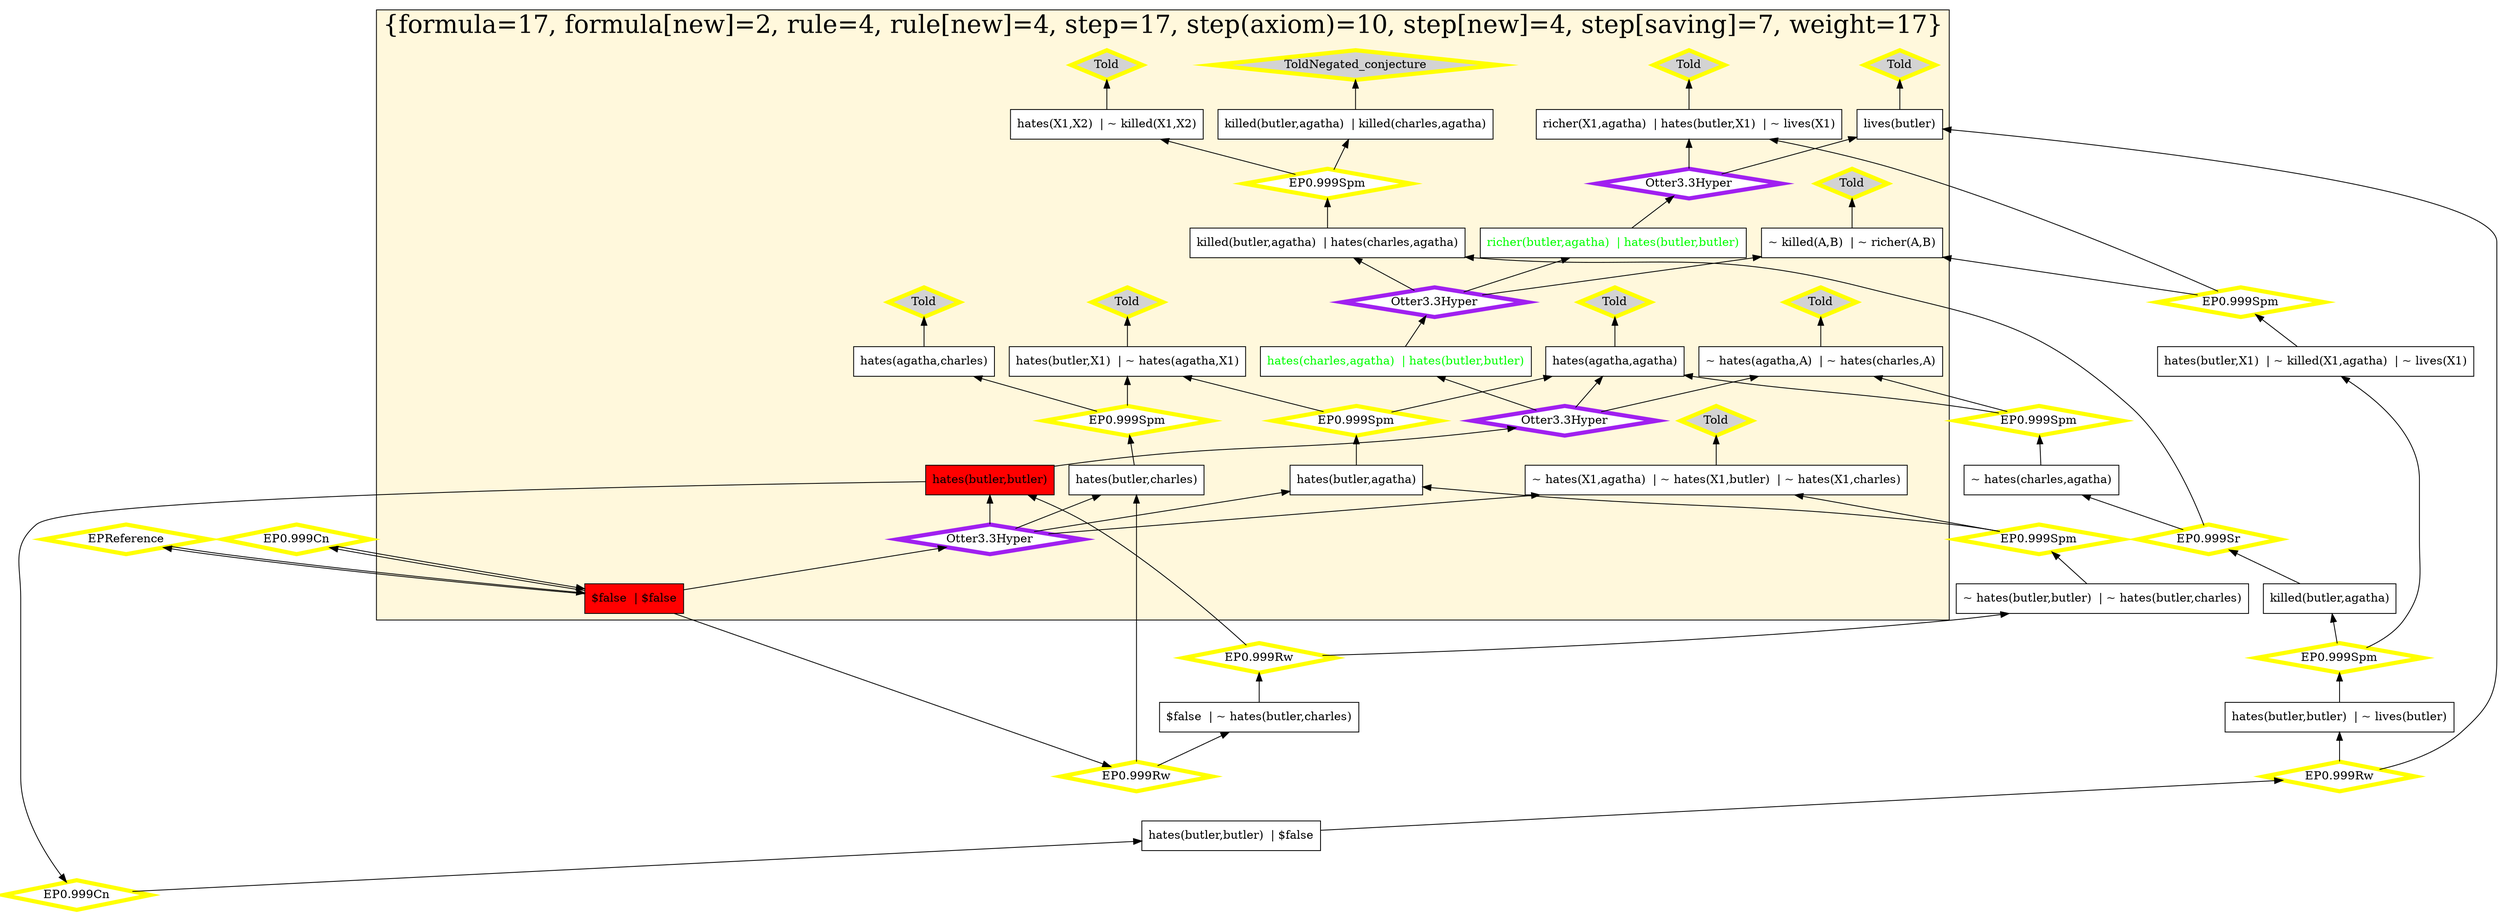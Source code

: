 digraph g 
{ rankdir=BT;
   
  "x_474" [ URL="http://inference-web.org/proofs/tptp/Solutions/PUZ/PUZ001-1/EP---1.1/answer.owl#ns_5_conclusion" color="black" shape="box" label="~ hates(agatha,X1)  | ~ hates(charles,X1)" fillcolor="white" style="filled"  ];
  "x_500" [ fontcolor="green" URL="http://inference-web.org/proofs/tptp/Solutions/PUZ/PUZ001-1/Otter---3.3/answer.owl#ns_20_conclusion" color="black" shape="box" label="hates(charles,agatha)  | hates(butler,butler)" fillcolor="white" style="filled"  ];
  "x_456" [ URL="http://inference-web.org/proofs/tptp/Solutions/PUZ/PUZ001-1/EP---1.1/answer.owl#ns_14_conclusion" color="black" shape="box" label="hates(butler,agatha)" fillcolor="white" style="filled"  ];
  "x_501" [ URL="http://inference-web.org/proofs/tptp/Solutions/PUZ/PUZ001-1/EP---1.1/answer.owl#ns_4_conclusion" color="black" shape="box" label="~ killed(X1,X2)  | ~ richer(X1,X2)" fillcolor="white" style="filled"  ];
  "x_475" [ URL="http://inference-web.org/proofs/tptp/Solutions/PUZ/PUZ001-1/Otter---3.3/answer.owl#ns_17_conclusion" color="black" shape="box" label="hates(butler,charles)" fillcolor="white" style="filled"  ];
  "x_459" [ fontcolor="green" URL="http://inference-web.org/proofs/tptp/Solutions/PUZ/PUZ001-1/Otter---3.3/answer.owl#ns_14_conclusion" color="black" shape="box" label="richer(butler,agatha)  | hates(butler,butler)" fillcolor="white" style="filled"  ];
  "x_456" [ URL="http://inference-web.org/proofs/tptp/Solutions/PUZ/PUZ001-1/Otter---3.3/answer.owl#ns_16_conclusion" color="black" shape="box" label="hates(butler,agatha)" fillcolor="white" style="filled"  ];
  "x_509" [ URL="http://inference-web.org/proofs/tptp/Solutions/PUZ/PUZ001-1/EP---1.1/answer.owl#ns_31_conclusion" color="black" shape="box" label="hates(butler,butler)" fillcolor="red" style="filled"  ];
  "x_503" [ URL="http://inference-web.org/proofs/tptp/Solutions/PUZ/PUZ001-1/EP---1.1/answer.owl#ns_16_conclusion" color="black" shape="box" label="~ hates(charles,agatha)" fillcolor="white" style="filled"  ];
  "x_505" [ URL="http://inference-web.org/proofs/tptp/Solutions/PUZ/PUZ001-1/EP---1.1/answer.owl#ns_22_conclusion" color="black" shape="box" label="~ hates(butler,butler)  | ~ hates(butler,charles)" fillcolor="white" style="filled"  ];
  "x_479" [ URL="http://inference-web.org/proofs/tptp/Solutions/PUZ/PUZ001-1/EP---1.1/answer.owl#ns_34_conclusion" color="black" shape="box" label="$false" fillcolor="red" style="filled"  ];
  "x_480" [ URL="http://inference-web.org/proofs/tptp/Solutions/PUZ/PUZ001-1/EP---1.1/answer.owl#ns_13_conclusion" color="black" shape="box" label="hates(charles,agatha)  | killed(butler,agatha)" fillcolor="white" style="filled"  ];
  "x_463" [ URL="http://inference-web.org/proofs/tptp/Solutions/PUZ/PUZ001-1/Otter---3.3/answer.owl#ns_6_conclusion" color="black" shape="box" label="~ lives(A)  | richer(A,agatha)  | hates(butler,A)" fillcolor="white" style="filled"  ];
  "x_509" [ URL="http://inference-web.org/proofs/tptp/Solutions/PUZ/PUZ001-1/Otter---3.3/answer.owl#ns_21_conclusion" color="black" shape="box" label="hates(butler,butler)" fillcolor="red" style="filled"  ];
  "x_479" [ URL="http://inference-web.org/proofs/tptp/Solutions/PUZ/PUZ001-1/Otter---3.3/answer.owl#ns_23_conclusion" color="black" shape="box" label="$false" fillcolor="red" style="filled"  ];
  "x_489" [ URL="http://inference-web.org/proofs/tptp/Solutions/PUZ/PUZ001-1/EP---1.1/answer.owl#ns_10_conclusion" color="black" shape="box" label="hates(butler,X1)  | ~ hates(agatha,X1)" fillcolor="white" style="filled"  ];
  "x_508" [ URL="http://inference-web.org/proofs/tptp/Solutions/PUZ/PUZ001-1/EP---1.1/answer.owl#ns_8_conclusion" color="black" shape="box" label="hates(agatha,charles)" fillcolor="white" style="filled"  ];
  "x_464" [ URL="http://inference-web.org/proofs/tptp/Solutions/PUZ/PUZ001-1/EP---1.1/answer.owl#ns_9_conclusion" color="black" shape="box" label="hates(X1,X2)  | ~ killed(X1,X2)" fillcolor="white" style="filled"  ];
  "x_487" [ URL="http://inference-web.org/proofs/tptp/Solutions/PUZ/PUZ001-1/Otter---3.3/answer.owl#ns_8_conclusion" color="black" shape="box" label="lives(butler)" fillcolor="white" style="filled"  ];
  "x_440" [ URL="http://inference-web.org/proofs/tptp/Solutions/PUZ/PUZ001-1/EP---1.1/answer.owl#ns_29_conclusion" color="black" shape="box" label="hates(butler,butler)  | ~ lives(butler)" fillcolor="white" style="filled"  ];
  "x_441" [ URL="http://inference-web.org/proofs/tptp/Solutions/PUZ/PUZ001-1/EP---1.1/answer.owl#ns_18_conclusion" color="black" shape="box" label="hates(butler,X1)  | ~ killed(X1,agatha)  | ~ lives(X1)" fillcolor="white" style="filled"  ];
  "x_515" [ URL="http://inference-web.org/proofs/tptp/Solutions/PUZ/PUZ001-1/EP---1.1/answer.owl#ns_32_conclusion" color="black" shape="box" label="$false  | ~ hates(butler,charles)" fillcolor="white" style="filled"  ];
  "x_487" [ URL="http://inference-web.org/proofs/tptp/Solutions/PUZ/PUZ001-1/EP---1.1/answer.owl#ns_2_conclusion" color="black" shape="box" label="lives(butler)" fillcolor="white" style="filled"  ];
  "x_517" [ URL="http://inference-web.org/proofs/tptp/Solutions/PUZ/PUZ001-1/EP---1.1/answer.owl#ns_7_conclusion" color="black" shape="box" label="hates(agatha,agatha)" fillcolor="white" style="filled"  ];
  "x_475" [ URL="http://inference-web.org/proofs/tptp/Solutions/PUZ/PUZ001-1/EP---1.1/answer.owl#ns_15_conclusion" color="black" shape="box" label="hates(butler,charles)" fillcolor="white" style="filled"  ];
  "x_522" [ URL="http://inference-web.org/proofs/tptp/Solutions/PUZ/PUZ001-1/Otter---3.3/answer.owl#ns_3_conclusion" color="black" shape="box" label="~ hates(A,agatha)  | ~ hates(A,butler)  | ~ hates(A,charles)" fillcolor="white" style="filled"  ];
  "x_517" [ URL="http://inference-web.org/proofs/tptp/Solutions/PUZ/PUZ001-1/Otter---3.3/answer.owl#ns_10_conclusion" color="black" shape="box" label="hates(agatha,agatha)" fillcolor="white" style="filled"  ];
  "x_474" [ URL="http://inference-web.org/proofs/tptp/Solutions/PUZ/PUZ001-1/Otter---3.3/answer.owl#ns_2_conclusion" color="black" shape="box" label="~ hates(agatha,A)  | ~ hates(charles,A)" fillcolor="white" style="filled"  ];
  "x_520" [ URL="http://inference-web.org/proofs/tptp/Solutions/PUZ/PUZ001-1/EP---1.1/answer.owl#ns_30_conclusion" color="black" shape="box" label="hates(butler,butler)  | $false" fillcolor="white" style="filled"  ];
  "x_479" [ URL="http://inference-web.org/proofs/tptp/Solutions/PUZ/PUZ001-1/EP---1.1/answer.owl#ns_35_conclusion" color="black" shape="box" label="$false" fillcolor="red" style="filled"  ];
  "x_501" [ URL="http://inference-web.org/proofs/tptp/Solutions/PUZ/PUZ001-1/Otter---3.3/answer.owl#ns_1_conclusion" color="black" shape="box" label="~ killed(A,B)  | ~ richer(A,B)" fillcolor="white" style="filled"  ];
  "x_522" [ URL="http://inference-web.org/proofs/tptp/Solutions/PUZ/PUZ001-1/EP---1.1/answer.owl#ns_6_conclusion" color="black" shape="box" label="~ hates(X1,agatha)  | ~ hates(X1,butler)  | ~ hates(X1,charles)" fillcolor="white" style="filled"  ];
  "x_480" [ URL="http://inference-web.org/proofs/tptp/Solutions/PUZ/PUZ001-1/Otter---3.3/answer.owl#ns_18_conclusion" color="black" shape="box" label="killed(butler,agatha)  | hates(charles,agatha)" fillcolor="white" style="filled"  ];
  "x_525" [ URL="http://inference-web.org/proofs/tptp/Solutions/PUZ/PUZ001-1/EP---1.1/answer.owl#ns_25_conclusion" color="black" shape="box" label="killed(butler,agatha)" fillcolor="white" style="filled"  ];
  "x_479" [ URL="http://inference-web.org/proofs/tptp/Solutions/PUZ/PUZ001-1/EP---1.1/answer.owl#ns_33_conclusion" color="black" shape="box" label="$false  | $false" fillcolor="red" style="filled"  ];
  "x_497" [ URL="http://inference-web.org/proofs/tptp/Solutions/PUZ/PUZ001-1/EP---1.1/answer.owl#ns_12_conclusion" color="black" shape="box" label="killed(butler,agatha)  | killed(charles,agatha)" fillcolor="white" style="filled"  ];
  "x_463" [ URL="http://inference-web.org/proofs/tptp/Solutions/PUZ/PUZ001-1/EP---1.1/answer.owl#ns_11_conclusion" color="black" shape="box" label="richer(X1,agatha)  | hates(butler,X1)  | ~ lives(X1)" fillcolor="white" style="filled"  ];
  "-18798af8:1242f141842:-7b1d" [ URL="http://browser.inference-web.org/iwbrowser/BrowseNodeSet?url=http%3A%2F%2Finference-web.org%2Fproofs%2Ftptp%2FSolutions%2FPUZ%2FPUZ001-1%2FEP---1.1%2Fanswer.owl%23ns_15" color="yellow" shape="diamond" label="EP0.999Spm" fillcolor="white" style="filled" penwidth="5"  ];
  "x_475" -> "-18798af8:1242f141842:-7b1d";
  "-18798af8:1242f141842:-7b1d" -> "x_489";
  "-18798af8:1242f141842:-7b1d" -> "x_508";
  "-18798af8:1242f141842:-7af7" [ URL="http://browser.inference-web.org/iwbrowser/BrowseNodeSet?url=http%3A%2F%2Finference-web.org%2Fproofs%2Ftptp%2FSolutions%2FPUZ%2FPUZ001-1%2FEP---1.1%2Fanswer.owl%23ns_9" color="yellow" shape="diamond" label="Told" fillcolor="lightgrey" style="filled" penwidth="5"  ];
  "x_464" -> "-18798af8:1242f141842:-7af7";
  "-18798af8:1242f141842:-7b03" [ URL="http://browser.inference-web.org/iwbrowser/BrowseNodeSet?url=http%3A%2F%2Finference-web.org%2Fproofs%2Ftptp%2FSolutions%2FPUZ%2FPUZ001-1%2FEP---1.1%2Fanswer.owl%23ns_7" color="yellow" shape="diamond" label="Told" fillcolor="lightgrey" style="filled" penwidth="5"  ];
  "x_517" -> "-18798af8:1242f141842:-7b03";
  "-18798af8:1242f141842:-7b20" [ URL="http://browser.inference-web.org/iwbrowser/BrowseNodeSet?url=http%3A%2F%2Finference-web.org%2Fproofs%2Ftptp%2FSolutions%2FPUZ%2FPUZ001-1%2FEP---1.1%2Fanswer.owl%23ns_33" color="yellow" shape="diamond" label="EP0.999Rw" fillcolor="white" style="filled" penwidth="5"  ];
  "x_479" -> "-18798af8:1242f141842:-7b20";
  "-18798af8:1242f141842:-7b20" -> "x_475";
  "-18798af8:1242f141842:-7b20" -> "x_515";
  "-18798af8:1242f141842:-7ae5" [ URL="http://browser.inference-web.org/iwbrowser/BrowseNodeSet?url=http%3A%2F%2Finference-web.org%2Fproofs%2Ftptp%2FSolutions%2FPUZ%2FPUZ001-1%2FEP---1.1%2Fanswer.owl%23ns_6" color="yellow" shape="diamond" label="Told" fillcolor="lightgrey" style="filled" penwidth="5"  ];
  "x_522" -> "-18798af8:1242f141842:-7ae5";
  "-18798af8:1242f141842:-7b0f" [ URL="http://browser.inference-web.org/iwbrowser/BrowseNodeSet?url=http%3A%2F%2Finference-web.org%2Fproofs%2Ftptp%2FSolutions%2FPUZ%2FPUZ001-1%2FEP---1.1%2Fanswer.owl%23ns_2" color="yellow" shape="diamond" label="Told" fillcolor="lightgrey" style="filled" penwidth="5"  ];
  "x_487" -> "-18798af8:1242f141842:-7b0f";
  "-18798af8:1242f141842:-7b14" [ URL="http://browser.inference-web.org/iwbrowser/BrowseNodeSet?url=http%3A%2F%2Finference-web.org%2Fproofs%2Ftptp%2FSolutions%2FPUZ%2FPUZ001-1%2FEP---1.1%2Fanswer.owl%23ns_31" color="yellow" shape="diamond" label="EP0.999Cn" fillcolor="white" style="filled" penwidth="5"  ];
  "x_509" -> "-18798af8:1242f141842:-7b14";
  "-18798af8:1242f141842:-7b14" -> "x_520";
  "-18798af8:1242f141842:-7b24" [ URL="http://browser.inference-web.org/iwbrowser/BrowseNodeSet?url=http%3A%2F%2Finference-web.org%2Fproofs%2Ftptp%2FSolutions%2FPUZ%2FPUZ001-1%2FEP---1.1%2Fanswer.owl%23answer" color="yellow" shape="diamond" label="EPReference" fillcolor="white" style="filled" penwidth="5"  ];
  "x_479" -> "-18798af8:1242f141842:-7b24";
  "-18798af8:1242f141842:-7b24" -> "x_479";
  "-18798af8:1242f141842:-7b22" [ URL="http://browser.inference-web.org/iwbrowser/BrowseNodeSet?url=http%3A%2F%2Finference-web.org%2Fproofs%2Ftptp%2FSolutions%2FPUZ%2FPUZ001-1%2FEP---1.1%2Fanswer.owl%23ns_34" color="yellow" shape="diamond" label="EP0.999Cn" fillcolor="white" style="filled" penwidth="5"  ];
  "x_479" -> "-18798af8:1242f141842:-7b22";
  "-18798af8:1242f141842:-7b22" -> "x_479";
  "-18798af8:1242f141842:-7b5e" [ URL="http://browser.inference-web.org/iwbrowser/BrowseNodeSet?url=http%3A%2F%2Finference-web.org%2Fproofs%2Ftptp%2FSolutions%2FPUZ%2FPUZ001-1%2FOtter---3.3%2Fanswer.owl%23answer" color="purple" shape="diamond" label="Otter3.3Hyper" fillcolor="white" style="filled" penwidth="5"  ];
  "x_479" -> "-18798af8:1242f141842:-7b5e";
  "-18798af8:1242f141842:-7b5e" -> "x_456";
  "-18798af8:1242f141842:-7b5e" -> "x_475";
  "-18798af8:1242f141842:-7b5e" -> "x_509";
  "-18798af8:1242f141842:-7b5e" -> "x_522";
  "-18798af8:1242f141842:-7b06" [ URL="http://browser.inference-web.org/iwbrowser/BrowseNodeSet?url=http%3A%2F%2Finference-web.org%2Fproofs%2Ftptp%2FSolutions%2FPUZ%2FPUZ001-1%2FEP---1.1%2Fanswer.owl%23ns_16" color="yellow" shape="diamond" label="EP0.999Spm" fillcolor="white" style="filled" penwidth="5"  ];
  "x_503" -> "-18798af8:1242f141842:-7b06";
  "-18798af8:1242f141842:-7b06" -> "x_474";
  "-18798af8:1242f141842:-7b06" -> "x_517";
  "-18798af8:1242f141842:-7b12" [ URL="http://browser.inference-web.org/iwbrowser/BrowseNodeSet?url=http%3A%2F%2Finference-web.org%2Fproofs%2Ftptp%2FSolutions%2FPUZ%2FPUZ001-1%2FEP---1.1%2Fanswer.owl%23ns_30" color="yellow" shape="diamond" label="EP0.999Rw" fillcolor="white" style="filled" penwidth="5"  ];
  "x_520" -> "-18798af8:1242f141842:-7b12";
  "-18798af8:1242f141842:-7b12" -> "x_440";
  "-18798af8:1242f141842:-7b12" -> "x_487";
  "-18798af8:1242f141842:-7b47" [ URL="http://browser.inference-web.org/iwbrowser/BrowseNodeSet?url=http%3A%2F%2Finference-web.org%2Fproofs%2Ftptp%2FSolutions%2FPUZ%2FPUZ001-1%2FOtter---3.3%2Fanswer.owl%23ns_21" color="purple" shape="diamond" label="Otter3.3Hyper" fillcolor="white" style="filled" penwidth="5"  ];
  "x_509" -> "-18798af8:1242f141842:-7b47";
  "-18798af8:1242f141842:-7b47" -> "x_474";
  "-18798af8:1242f141842:-7b47" -> "x_500";
  "-18798af8:1242f141842:-7b47" -> "x_517";
  "-18798af8:1242f141842:-7b00" [ URL="http://browser.inference-web.org/iwbrowser/BrowseNodeSet?url=http%3A%2F%2Finference-web.org%2Fproofs%2Ftptp%2FSolutions%2FPUZ%2FPUZ001-1%2FEP---1.1%2Fanswer.owl%23ns_5" color="yellow" shape="diamond" label="Told" fillcolor="lightgrey" style="filled" penwidth="5"  ];
  "x_474" -> "-18798af8:1242f141842:-7b00";
  "-18798af8:1242f141842:-7afa" [ URL="http://browser.inference-web.org/iwbrowser/BrowseNodeSet?url=http%3A%2F%2Finference-web.org%2Fproofs%2Ftptp%2FSolutions%2FPUZ%2FPUZ001-1%2FEP---1.1%2Fanswer.owl%23ns_12" color="yellow" shape="diamond" label="ToldNegated_conjecture" fillcolor="lightgrey" style="filled" penwidth="5"  ];
  "x_497" -> "-18798af8:1242f141842:-7afa";
  "-18798af8:1242f141842:-7b1a" [ URL="http://browser.inference-web.org/iwbrowser/BrowseNodeSet?url=http%3A%2F%2Finference-web.org%2Fproofs%2Ftptp%2FSolutions%2FPUZ%2FPUZ001-1%2FEP---1.1%2Fanswer.owl%23ns_8" color="yellow" shape="diamond" label="Told" fillcolor="lightgrey" style="filled" penwidth="5"  ];
  "x_508" -> "-18798af8:1242f141842:-7b1a";
  "-18798af8:1242f141842:-7af1" [ URL="http://browser.inference-web.org/iwbrowser/BrowseNodeSet?url=http%3A%2F%2Finference-web.org%2Fproofs%2Ftptp%2FSolutions%2FPUZ%2FPUZ001-1%2FEP---1.1%2Fanswer.owl%23ns_11" color="yellow" shape="diamond" label="Told" fillcolor="lightgrey" style="filled" penwidth="5"  ];
  "x_463" -> "-18798af8:1242f141842:-7af1";
  "-18798af8:1242f141842:-7b0c" [ URL="http://browser.inference-web.org/iwbrowser/BrowseNodeSet?url=http%3A%2F%2Finference-web.org%2Fproofs%2Ftptp%2FSolutions%2FPUZ%2FPUZ001-1%2FEP---1.1%2Fanswer.owl%23ns_29" color="yellow" shape="diamond" label="EP0.999Spm" fillcolor="white" style="filled" penwidth="5"  ];
  "x_440" -> "-18798af8:1242f141842:-7b0c";
  "-18798af8:1242f141842:-7b0c" -> "x_441";
  "-18798af8:1242f141842:-7b0c" -> "x_525";
  "-18798af8:1242f141842:-7aeb" [ URL="http://browser.inference-web.org/iwbrowser/BrowseNodeSet?url=http%3A%2F%2Finference-web.org%2Fproofs%2Ftptp%2FSolutions%2FPUZ%2FPUZ001-1%2FEP---1.1%2Fanswer.owl%23ns_22" color="yellow" shape="diamond" label="EP0.999Spm" fillcolor="white" style="filled" penwidth="5"  ];
  "x_505" -> "-18798af8:1242f141842:-7aeb";
  "-18798af8:1242f141842:-7aeb" -> "x_456";
  "-18798af8:1242f141842:-7aeb" -> "x_522";
  "-18798af8:1242f141842:-7b3c" [ URL="http://browser.inference-web.org/iwbrowser/BrowseNodeSet?url=http%3A%2F%2Finference-web.org%2Fproofs%2Ftptp%2FSolutions%2FPUZ%2FPUZ001-1%2FOtter---3.3%2Fanswer.owl%23ns_14" color="purple" shape="diamond" label="Otter3.3Hyper" fillcolor="white" style="filled" penwidth="5"  ];
  "x_459" -> "-18798af8:1242f141842:-7b3c";
  "-18798af8:1242f141842:-7b3c" -> "x_463";
  "-18798af8:1242f141842:-7b3c" -> "x_487";
  "-18798af8:1242f141842:-7b40" [ URL="http://browser.inference-web.org/iwbrowser/BrowseNodeSet?url=http%3A%2F%2Finference-web.org%2Fproofs%2Ftptp%2FSolutions%2FPUZ%2FPUZ001-1%2FOtter---3.3%2Fanswer.owl%23ns_20" color="purple" shape="diamond" label="Otter3.3Hyper" fillcolor="white" style="filled" penwidth="5"  ];
  "x_500" -> "-18798af8:1242f141842:-7b40";
  "-18798af8:1242f141842:-7b40" -> "x_459";
  "-18798af8:1242f141842:-7b40" -> "x_480";
  "-18798af8:1242f141842:-7b40" -> "x_501";
  "-18798af8:1242f141842:-7af4" [ URL="http://browser.inference-web.org/iwbrowser/BrowseNodeSet?url=http%3A%2F%2Finference-web.org%2Fproofs%2Ftptp%2FSolutions%2FPUZ%2FPUZ001-1%2FEP---1.1%2Fanswer.owl%23ns_18" color="yellow" shape="diamond" label="EP0.999Spm" fillcolor="white" style="filled" penwidth="5"  ];
  "x_441" -> "-18798af8:1242f141842:-7af4";
  "-18798af8:1242f141842:-7af4" -> "x_463";
  "-18798af8:1242f141842:-7af4" -> "x_501";
  "-18798af8:1242f141842:-7ae8" [ URL="http://browser.inference-web.org/iwbrowser/BrowseNodeSet?url=http%3A%2F%2Finference-web.org%2Fproofs%2Ftptp%2FSolutions%2FPUZ%2FPUZ001-1%2FEP---1.1%2Fanswer.owl%23ns_14" color="yellow" shape="diamond" label="EP0.999Spm" fillcolor="white" style="filled" penwidth="5"  ];
  "x_456" -> "-18798af8:1242f141842:-7ae8";
  "-18798af8:1242f141842:-7ae8" -> "x_489";
  "-18798af8:1242f141842:-7ae8" -> "x_517";
  "-18798af8:1242f141842:-7b27" [ URL="http://browser.inference-web.org/iwbrowser/BrowseNodeSet?url=http%3A%2F%2Finference-web.org%2Fproofs%2Ftptp%2FSolutions%2FPUZ%2FPUZ001-1%2FEP---1.1%2Fanswer.owl%23ns_10" color="yellow" shape="diamond" label="Told" fillcolor="lightgrey" style="filled" penwidth="5"  ];
  "x_489" -> "-18798af8:1242f141842:-7b27";
  "-18798af8:1242f141842:-7afd" [ URL="http://browser.inference-web.org/iwbrowser/BrowseNodeSet?url=http%3A%2F%2Finference-web.org%2Fproofs%2Ftptp%2FSolutions%2FPUZ%2FPUZ001-1%2FEP---1.1%2Fanswer.owl%23ns_13" color="yellow" shape="diamond" label="EP0.999Spm" fillcolor="white" style="filled" penwidth="5"  ];
  "x_480" -> "-18798af8:1242f141842:-7afd";
  "-18798af8:1242f141842:-7afd" -> "x_464";
  "-18798af8:1242f141842:-7afd" -> "x_497";
  "-18798af8:1242f141842:-7b17" [ URL="http://browser.inference-web.org/iwbrowser/BrowseNodeSet?url=http%3A%2F%2Finference-web.org%2Fproofs%2Ftptp%2FSolutions%2FPUZ%2FPUZ001-1%2FEP---1.1%2Fanswer.owl%23ns_32" color="yellow" shape="diamond" label="EP0.999Rw" fillcolor="white" style="filled" penwidth="5"  ];
  "x_515" -> "-18798af8:1242f141842:-7b17";
  "-18798af8:1242f141842:-7b17" -> "x_505";
  "-18798af8:1242f141842:-7b17" -> "x_509";
  "-18798af8:1242f141842:-7b09" [ URL="http://browser.inference-web.org/iwbrowser/BrowseNodeSet?url=http%3A%2F%2Finference-web.org%2Fproofs%2Ftptp%2FSolutions%2FPUZ%2FPUZ001-1%2FEP---1.1%2Fanswer.owl%23ns_25" color="yellow" shape="diamond" label="EP0.999Sr" fillcolor="white" style="filled" penwidth="5"  ];
  "x_525" -> "-18798af8:1242f141842:-7b09";
  "-18798af8:1242f141842:-7b09" -> "x_480";
  "-18798af8:1242f141842:-7b09" -> "x_503";
  "-18798af8:1242f141842:-7aee" [ URL="http://browser.inference-web.org/iwbrowser/BrowseNodeSet?url=http%3A%2F%2Finference-web.org%2Fproofs%2Ftptp%2FSolutions%2FPUZ%2FPUZ001-1%2FEP---1.1%2Fanswer.owl%23ns_4" color="yellow" shape="diamond" label="Told" fillcolor="lightgrey" style="filled" penwidth="5"  ];
  "x_501" -> "-18798af8:1242f141842:-7aee";
  
 subgraph cluster_opt 
{ labelloc=b label="{formula=17, formula[new]=2, rule=4, rule[new]=4, step=17, step(axiom)=10, step[new]=4, step[saving]=7, weight=17}" 
 fontsize=30 fillcolor=cornsilk style=filled 
  x_508 ; x_479 ; x_517 ; x_509 ; x_474 ; x_475 ; x_500 ; x_501 ; x_497 ; x_464 ; x_522 ; x_463 ; x_489 ; x_459 ; x_456 ; x_487 ; x_480 ; "-18798af8:1242f141842:-7b00" ;
 "-18798af8:1242f141842:-7b47" ;
 "-18798af8:1242f141842:-7afa" ;
 "-18798af8:1242f141842:-7b1d" ;
 "-18798af8:1242f141842:-7af1" ;
 "-18798af8:1242f141842:-7b1a" ;
 "-18798af8:1242f141842:-7af7" ;
 "-18798af8:1242f141842:-7b03" ;
 "-18798af8:1242f141842:-7b3c" ;
 "-18798af8:1242f141842:-7ae5" ;
 "-18798af8:1242f141842:-7b40" ;
 "-18798af8:1242f141842:-7b0f" ;
 "-18798af8:1242f141842:-7ae8" ;
 "-18798af8:1242f141842:-7b27" ;
 "-18798af8:1242f141842:-7b5e" ;
 "-18798af8:1242f141842:-7afd" ;
 "-18798af8:1242f141842:-7aee" ;
 
}
 
}
